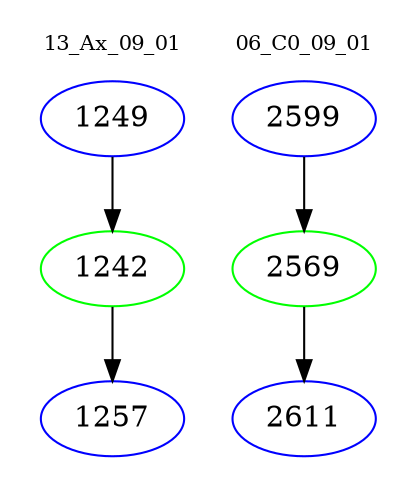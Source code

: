 digraph{
subgraph cluster_0 {
color = white
label = "13_Ax_09_01";
fontsize=10;
T0_1249 [label="1249", color="blue"]
T0_1249 -> T0_1242 [color="black"]
T0_1242 [label="1242", color="green"]
T0_1242 -> T0_1257 [color="black"]
T0_1257 [label="1257", color="blue"]
}
subgraph cluster_1 {
color = white
label = "06_C0_09_01";
fontsize=10;
T1_2599 [label="2599", color="blue"]
T1_2599 -> T1_2569 [color="black"]
T1_2569 [label="2569", color="green"]
T1_2569 -> T1_2611 [color="black"]
T1_2611 [label="2611", color="blue"]
}
}
